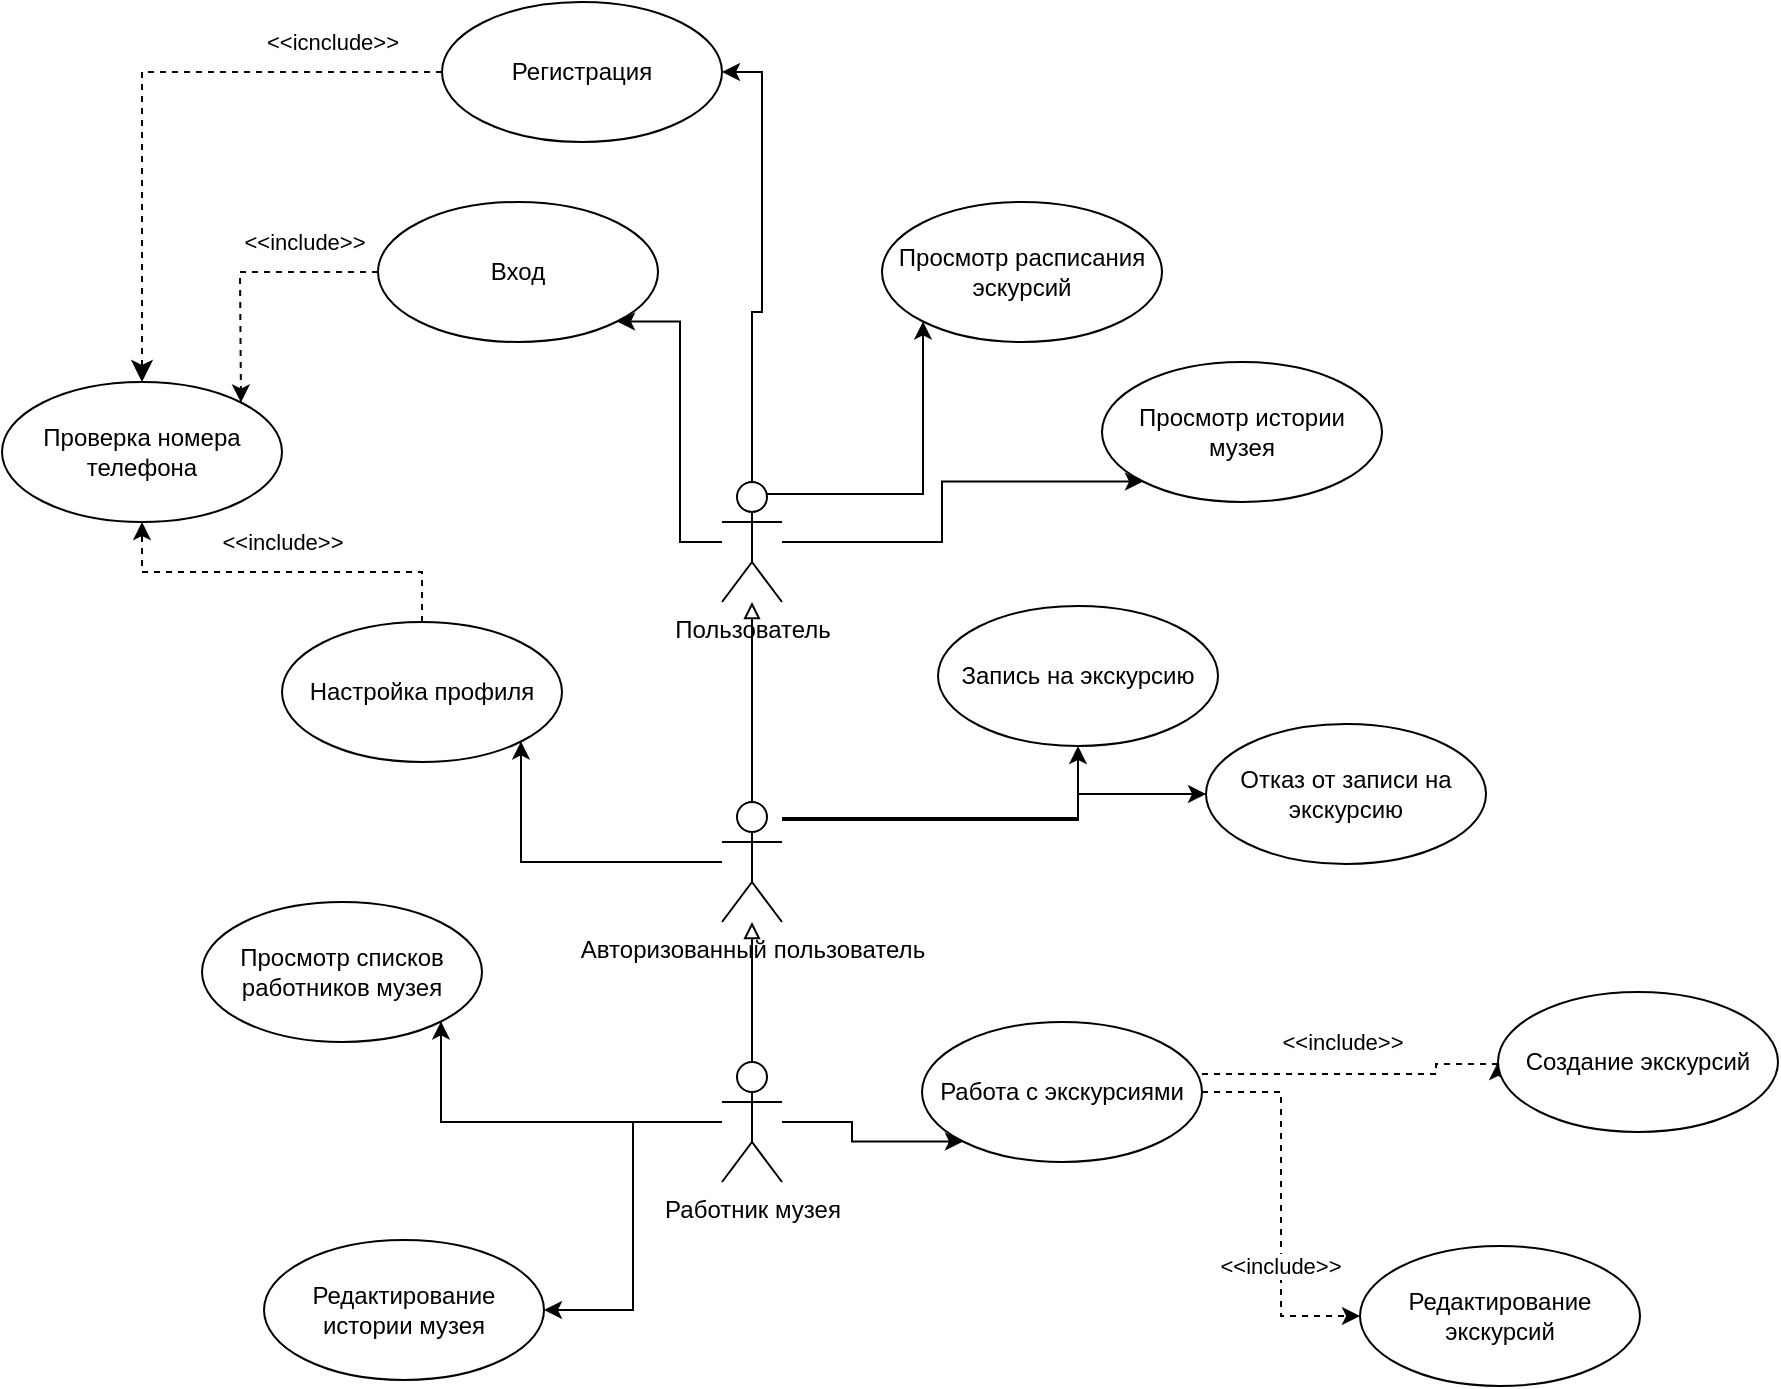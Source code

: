 <mxfile version="20.5.1" type="github">
  <diagram id="JtSHPyrtu1UMF8-l7VgB" name="Страница 1">
    <mxGraphModel dx="1061" dy="625" grid="0" gridSize="10" guides="1" tooltips="1" connect="1" arrows="1" fold="1" page="0" pageScale="1" pageWidth="827" pageHeight="1169" math="0" shadow="0">
      <root>
        <mxCell id="0" />
        <mxCell id="1" parent="0" />
        <mxCell id="yKAVHZmEkNLangEVGs3E-10" style="edgeStyle=orthogonalEdgeStyle;rounded=0;orthogonalLoop=1;jettySize=auto;html=1;entryX=1;entryY=1;entryDx=0;entryDy=0;" parent="1" source="yKAVHZmEkNLangEVGs3E-1" target="yKAVHZmEkNLangEVGs3E-5" edge="1">
          <mxGeometry relative="1" as="geometry">
            <Array as="points">
              <mxPoint x="369" y="410" />
            </Array>
          </mxGeometry>
        </mxCell>
        <mxCell id="yKAVHZmEkNLangEVGs3E-11" style="edgeStyle=orthogonalEdgeStyle;rounded=0;orthogonalLoop=1;jettySize=auto;html=1;exitX=0.75;exitY=0.1;exitDx=0;exitDy=0;exitPerimeter=0;entryX=0;entryY=1;entryDx=0;entryDy=0;" parent="1" source="yKAVHZmEkNLangEVGs3E-1" target="yKAVHZmEkNLangEVGs3E-9" edge="1">
          <mxGeometry relative="1" as="geometry" />
        </mxCell>
        <mxCell id="tx780-OEI2Yw4T-puAla-14" style="edgeStyle=orthogonalEdgeStyle;rounded=0;orthogonalLoop=1;jettySize=auto;html=1;entryX=0;entryY=1;entryDx=0;entryDy=0;" parent="1" source="yKAVHZmEkNLangEVGs3E-1" target="yKAVHZmEkNLangEVGs3E-22" edge="1">
          <mxGeometry relative="1" as="geometry" />
        </mxCell>
        <mxCell id="viIk-WjBF62DbeCLD75V-1" style="edgeStyle=orthogonalEdgeStyle;rounded=0;orthogonalLoop=1;jettySize=auto;html=1;entryX=1;entryY=0.5;entryDx=0;entryDy=0;" parent="1" source="yKAVHZmEkNLangEVGs3E-1" target="yKAVHZmEkNLangEVGs3E-6" edge="1">
          <mxGeometry relative="1" as="geometry" />
        </mxCell>
        <mxCell id="yKAVHZmEkNLangEVGs3E-1" value="Пользователь" style="shape=umlActor;verticalLabelPosition=bottom;verticalAlign=top;html=1;" parent="1" vertex="1">
          <mxGeometry x="390" y="380" width="30" height="60" as="geometry" />
        </mxCell>
        <mxCell id="yKAVHZmEkNLangEVGs3E-5" value="Вход" style="ellipse;whiteSpace=wrap;html=1;" parent="1" vertex="1">
          <mxGeometry x="218" y="240" width="140" height="70" as="geometry" />
        </mxCell>
        <mxCell id="yKAVHZmEkNLangEVGs3E-6" value="Регистрация" style="ellipse;whiteSpace=wrap;html=1;" parent="1" vertex="1">
          <mxGeometry x="250" y="140" width="140" height="70" as="geometry" />
        </mxCell>
        <mxCell id="yKAVHZmEkNLangEVGs3E-7" value="Проверка номера телефона" style="ellipse;whiteSpace=wrap;html=1;" parent="1" vertex="1">
          <mxGeometry x="30" y="330" width="140" height="70" as="geometry" />
        </mxCell>
        <mxCell id="tx780-OEI2Yw4T-puAla-15" style="edgeStyle=orthogonalEdgeStyle;orthogonalLoop=1;jettySize=auto;html=1;entryX=0.5;entryY=1;entryDx=0;entryDy=0;dashed=1;rounded=0;" parent="1" source="yKAVHZmEkNLangEVGs3E-8" target="yKAVHZmEkNLangEVGs3E-7" edge="1">
          <mxGeometry relative="1" as="geometry" />
        </mxCell>
        <mxCell id="QOjP1Mu_IZP7iEiMJHM_-6" value="&amp;lt;&amp;lt;include&amp;gt;&amp;gt;" style="edgeLabel;html=1;align=center;verticalAlign=middle;resizable=0;points=[];" parent="tx780-OEI2Yw4T-puAla-15" vertex="1" connectable="0">
          <mxGeometry x="0.147" relative="1" as="geometry">
            <mxPoint x="14" y="-15" as="offset" />
          </mxGeometry>
        </mxCell>
        <mxCell id="yKAVHZmEkNLangEVGs3E-8" value="Настройка профиля" style="ellipse;whiteSpace=wrap;html=1;" parent="1" vertex="1">
          <mxGeometry x="170" y="450" width="140" height="70" as="geometry" />
        </mxCell>
        <mxCell id="yKAVHZmEkNLangEVGs3E-9" value="Просмотр расписания эскурсий" style="ellipse;whiteSpace=wrap;html=1;" parent="1" vertex="1">
          <mxGeometry x="470" y="240" width="140" height="70" as="geometry" />
        </mxCell>
        <mxCell id="yKAVHZmEkNLangEVGs3E-13" value="" style="html=1;verticalAlign=bottom;endArrow=classic;endSize=8;rounded=0;exitX=0;exitY=0.5;exitDx=0;exitDy=0;entryX=0.5;entryY=0;entryDx=0;entryDy=0;endFill=1;dashed=1;startArrow=none;startFill=0;" parent="1" source="yKAVHZmEkNLangEVGs3E-6" target="yKAVHZmEkNLangEVGs3E-7" edge="1">
          <mxGeometry x="-0.279" relative="1" as="geometry">
            <mxPoint x="220" y="180" as="sourcePoint" />
            <mxPoint x="100" y="270" as="targetPoint" />
            <Array as="points">
              <mxPoint x="100" y="175" />
            </Array>
            <mxPoint as="offset" />
          </mxGeometry>
        </mxCell>
        <mxCell id="QOjP1Mu_IZP7iEiMJHM_-4" value="&amp;lt;&amp;lt;icnclude&amp;gt;&amp;gt;" style="edgeLabel;html=1;align=center;verticalAlign=middle;resizable=0;points=[];" parent="yKAVHZmEkNLangEVGs3E-13" vertex="1" connectable="0">
          <mxGeometry x="-0.639" y="-1" relative="1" as="geometry">
            <mxPoint y="-14" as="offset" />
          </mxGeometry>
        </mxCell>
        <mxCell id="yKAVHZmEkNLangEVGs3E-14" value="" style="html=1;verticalAlign=bottom;endArrow=classic;rounded=0;exitX=0;exitY=0.5;exitDx=0;exitDy=0;entryX=1;entryY=0;entryDx=0;entryDy=0;endFill=1;dashed=1;startArrow=none;startFill=0;" parent="1" source="yKAVHZmEkNLangEVGs3E-5" target="yKAVHZmEkNLangEVGs3E-7" edge="1">
          <mxGeometry x="-0.399" y="-35" relative="1" as="geometry">
            <mxPoint x="250" y="280" as="sourcePoint" />
            <mxPoint x="100" y="435" as="targetPoint" />
            <Array as="points">
              <mxPoint x="149" y="275" />
            </Array>
            <mxPoint as="offset" />
          </mxGeometry>
        </mxCell>
        <mxCell id="QOjP1Mu_IZP7iEiMJHM_-2" value="&amp;lt;&amp;lt;include&amp;gt;&amp;gt;" style="edgeLabel;html=1;align=center;verticalAlign=middle;resizable=0;points=[];" parent="yKAVHZmEkNLangEVGs3E-14" vertex="1" connectable="0">
          <mxGeometry x="-0.194" y="-2" relative="1" as="geometry">
            <mxPoint x="17" y="-13" as="offset" />
          </mxGeometry>
        </mxCell>
        <mxCell id="tx780-OEI2Yw4T-puAla-1" style="edgeStyle=orthogonalEdgeStyle;rounded=0;orthogonalLoop=1;jettySize=auto;html=1;entryX=0.5;entryY=1;entryDx=0;entryDy=0;" parent="1" source="yKAVHZmEkNLangEVGs3E-15" target="yKAVHZmEkNLangEVGs3E-20" edge="1">
          <mxGeometry relative="1" as="geometry">
            <Array as="points">
              <mxPoint x="568" y="549" />
            </Array>
          </mxGeometry>
        </mxCell>
        <mxCell id="tx780-OEI2Yw4T-puAla-3" style="edgeStyle=orthogonalEdgeStyle;rounded=0;orthogonalLoop=1;jettySize=auto;html=1;entryX=1;entryY=1;entryDx=0;entryDy=0;" parent="1" source="yKAVHZmEkNLangEVGs3E-15" target="yKAVHZmEkNLangEVGs3E-8" edge="1">
          <mxGeometry relative="1" as="geometry" />
        </mxCell>
        <mxCell id="tx780-OEI2Yw4T-puAla-9" style="edgeStyle=orthogonalEdgeStyle;rounded=0;orthogonalLoop=1;jettySize=auto;html=1;exitX=0.5;exitY=0;exitDx=0;exitDy=0;exitPerimeter=0;endArrow=block;endFill=0;" parent="1" source="yKAVHZmEkNLangEVGs3E-15" target="yKAVHZmEkNLangEVGs3E-1" edge="1">
          <mxGeometry relative="1" as="geometry" />
        </mxCell>
        <mxCell id="d-rsdmdRp6qAWdg2u8yf-2" style="edgeStyle=orthogonalEdgeStyle;rounded=0;orthogonalLoop=1;jettySize=auto;html=1;entryX=0;entryY=0.5;entryDx=0;entryDy=0;" parent="1" source="yKAVHZmEkNLangEVGs3E-15" target="d-rsdmdRp6qAWdg2u8yf-1" edge="1">
          <mxGeometry relative="1" as="geometry">
            <Array as="points">
              <mxPoint x="568" y="548" />
              <mxPoint x="568" y="536" />
            </Array>
          </mxGeometry>
        </mxCell>
        <mxCell id="yKAVHZmEkNLangEVGs3E-15" value="Авторизованный пользователь" style="shape=umlActor;verticalLabelPosition=bottom;verticalAlign=top;html=1;" parent="1" vertex="1">
          <mxGeometry x="390" y="540" width="30" height="60" as="geometry" />
        </mxCell>
        <mxCell id="yKAVHZmEkNLangEVGs3E-20" value="Запись на экскурсию" style="ellipse;whiteSpace=wrap;html=1;" parent="1" vertex="1">
          <mxGeometry x="498" y="442" width="140" height="70" as="geometry" />
        </mxCell>
        <mxCell id="yKAVHZmEkNLangEVGs3E-22" value="Просмотр истории музея" style="ellipse;whiteSpace=wrap;html=1;" parent="1" vertex="1">
          <mxGeometry x="580" y="320" width="140" height="70" as="geometry" />
        </mxCell>
        <mxCell id="tx780-OEI2Yw4T-puAla-11" style="edgeStyle=orthogonalEdgeStyle;rounded=0;orthogonalLoop=1;jettySize=auto;html=1;exitX=0.5;exitY=0;exitDx=0;exitDy=0;exitPerimeter=0;endArrow=block;endFill=0;" parent="1" source="yKAVHZmEkNLangEVGs3E-24" target="yKAVHZmEkNLangEVGs3E-15" edge="1">
          <mxGeometry relative="1" as="geometry" />
        </mxCell>
        <mxCell id="tx780-OEI2Yw4T-puAla-13" style="edgeStyle=orthogonalEdgeStyle;rounded=0;orthogonalLoop=1;jettySize=auto;html=1;entryX=1;entryY=1;entryDx=0;entryDy=0;" parent="1" source="yKAVHZmEkNLangEVGs3E-24" target="yKAVHZmEkNLangEVGs3E-27" edge="1">
          <mxGeometry relative="1" as="geometry" />
        </mxCell>
        <mxCell id="tx780-OEI2Yw4T-puAla-16" style="edgeStyle=orthogonalEdgeStyle;rounded=0;orthogonalLoop=1;jettySize=auto;html=1;entryX=0;entryY=1;entryDx=0;entryDy=0;" parent="1" source="yKAVHZmEkNLangEVGs3E-24" target="yKAVHZmEkNLangEVGs3E-29" edge="1">
          <mxGeometry relative="1" as="geometry" />
        </mxCell>
        <mxCell id="ENAa6lbubcTBVYNkkeok-5" style="edgeStyle=orthogonalEdgeStyle;rounded=0;orthogonalLoop=1;jettySize=auto;html=1;entryX=1;entryY=0.5;entryDx=0;entryDy=0;" parent="1" source="yKAVHZmEkNLangEVGs3E-24" target="ENAa6lbubcTBVYNkkeok-4" edge="1">
          <mxGeometry relative="1" as="geometry" />
        </mxCell>
        <mxCell id="yKAVHZmEkNLangEVGs3E-24" value="Работник музея" style="shape=umlActor;verticalLabelPosition=bottom;verticalAlign=top;html=1;" parent="1" vertex="1">
          <mxGeometry x="390" y="670" width="30" height="60" as="geometry" />
        </mxCell>
        <mxCell id="yKAVHZmEkNLangEVGs3E-27" value="Просмотр списков работников музея" style="ellipse;whiteSpace=wrap;html=1;" parent="1" vertex="1">
          <mxGeometry x="130" y="590" width="140" height="70" as="geometry" />
        </mxCell>
        <mxCell id="ENAa6lbubcTBVYNkkeok-2" style="edgeStyle=orthogonalEdgeStyle;rounded=0;orthogonalLoop=1;jettySize=auto;html=1;entryX=0;entryY=0.5;entryDx=0;entryDy=0;dashed=1;" parent="1" source="yKAVHZmEkNLangEVGs3E-29" target="ENAa6lbubcTBVYNkkeok-1" edge="1">
          <mxGeometry relative="1" as="geometry" />
        </mxCell>
        <mxCell id="ENAa6lbubcTBVYNkkeok-3" value="&amp;lt;&amp;lt;include&amp;gt;&amp;gt;" style="edgeLabel;html=1;align=center;verticalAlign=middle;resizable=0;points=[];" parent="ENAa6lbubcTBVYNkkeok-2" vertex="1" connectable="0">
          <mxGeometry x="0.32" y="-1" relative="1" as="geometry">
            <mxPoint as="offset" />
          </mxGeometry>
        </mxCell>
        <mxCell id="8BzlJCEhzE2OdnfqPXrK-1" style="edgeStyle=orthogonalEdgeStyle;rounded=0;orthogonalLoop=1;jettySize=auto;html=1;entryX=0;entryY=0.5;entryDx=0;entryDy=0;dashed=1;" edge="1" parent="1" target="yKAVHZmEkNLangEVGs3E-30">
          <mxGeometry relative="1" as="geometry">
            <mxPoint x="630" y="676" as="sourcePoint" />
            <mxPoint x="747" y="671" as="targetPoint" />
            <Array as="points">
              <mxPoint x="747" y="676" />
              <mxPoint x="747" y="671" />
            </Array>
          </mxGeometry>
        </mxCell>
        <mxCell id="8BzlJCEhzE2OdnfqPXrK-2" value="&amp;lt;&amp;lt;include&amp;gt;&amp;gt;" style="edgeLabel;html=1;align=center;verticalAlign=middle;resizable=0;points=[];" vertex="1" connectable="0" parent="8BzlJCEhzE2OdnfqPXrK-1">
          <mxGeometry x="0.197" y="1" relative="1" as="geometry">
            <mxPoint x="-22" y="-15" as="offset" />
          </mxGeometry>
        </mxCell>
        <mxCell id="yKAVHZmEkNLangEVGs3E-29" value="Работа с экскурсиями" style="ellipse;whiteSpace=wrap;html=1;" parent="1" vertex="1">
          <mxGeometry x="490" y="650" width="140" height="70" as="geometry" />
        </mxCell>
        <mxCell id="yKAVHZmEkNLangEVGs3E-30" value="Создание экскурсий" style="ellipse;whiteSpace=wrap;html=1;" parent="1" vertex="1">
          <mxGeometry x="778" y="635" width="140" height="70" as="geometry" />
        </mxCell>
        <mxCell id="ENAa6lbubcTBVYNkkeok-1" value="Редактирование экскурсий" style="ellipse;whiteSpace=wrap;html=1;" parent="1" vertex="1">
          <mxGeometry x="709" y="762" width="140" height="70" as="geometry" />
        </mxCell>
        <mxCell id="ENAa6lbubcTBVYNkkeok-4" value="Редактирование истории музея" style="ellipse;whiteSpace=wrap;html=1;" parent="1" vertex="1">
          <mxGeometry x="161" y="759" width="140" height="70" as="geometry" />
        </mxCell>
        <mxCell id="d-rsdmdRp6qAWdg2u8yf-1" value="Отказ от записи на экскурсию" style="ellipse;whiteSpace=wrap;html=1;" parent="1" vertex="1">
          <mxGeometry x="632" y="501" width="140" height="70" as="geometry" />
        </mxCell>
      </root>
    </mxGraphModel>
  </diagram>
</mxfile>
